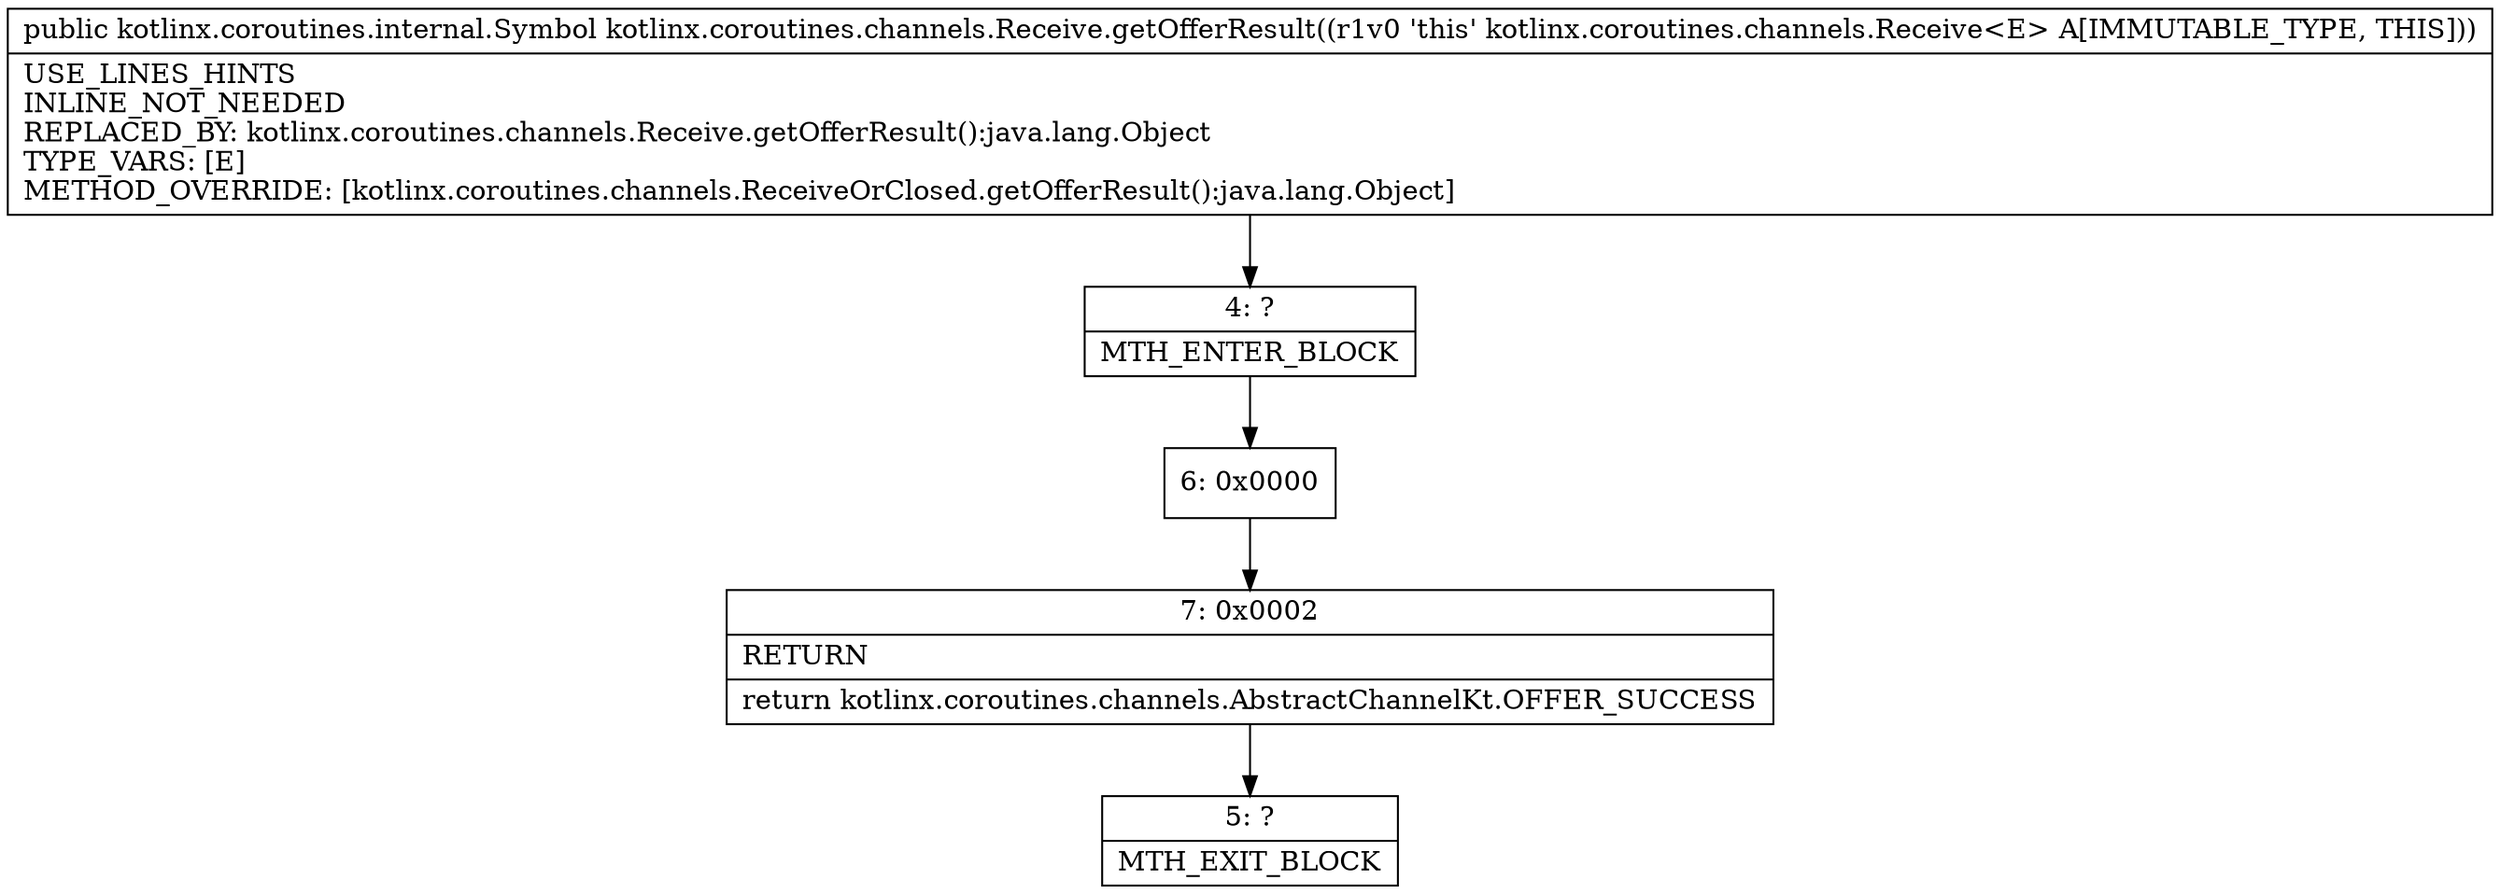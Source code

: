 digraph "CFG forkotlinx.coroutines.channels.Receive.getOfferResult()Lkotlinx\/coroutines\/internal\/Symbol;" {
Node_4 [shape=record,label="{4\:\ ?|MTH_ENTER_BLOCK\l}"];
Node_6 [shape=record,label="{6\:\ 0x0000}"];
Node_7 [shape=record,label="{7\:\ 0x0002|RETURN\l|return kotlinx.coroutines.channels.AbstractChannelKt.OFFER_SUCCESS\l}"];
Node_5 [shape=record,label="{5\:\ ?|MTH_EXIT_BLOCK\l}"];
MethodNode[shape=record,label="{public kotlinx.coroutines.internal.Symbol kotlinx.coroutines.channels.Receive.getOfferResult((r1v0 'this' kotlinx.coroutines.channels.Receive\<E\> A[IMMUTABLE_TYPE, THIS]))  | USE_LINES_HINTS\lINLINE_NOT_NEEDED\lREPLACED_BY: kotlinx.coroutines.channels.Receive.getOfferResult():java.lang.Object\lTYPE_VARS: [E]\lMETHOD_OVERRIDE: [kotlinx.coroutines.channels.ReceiveOrClosed.getOfferResult():java.lang.Object]\l}"];
MethodNode -> Node_4;Node_4 -> Node_6;
Node_6 -> Node_7;
Node_7 -> Node_5;
}

